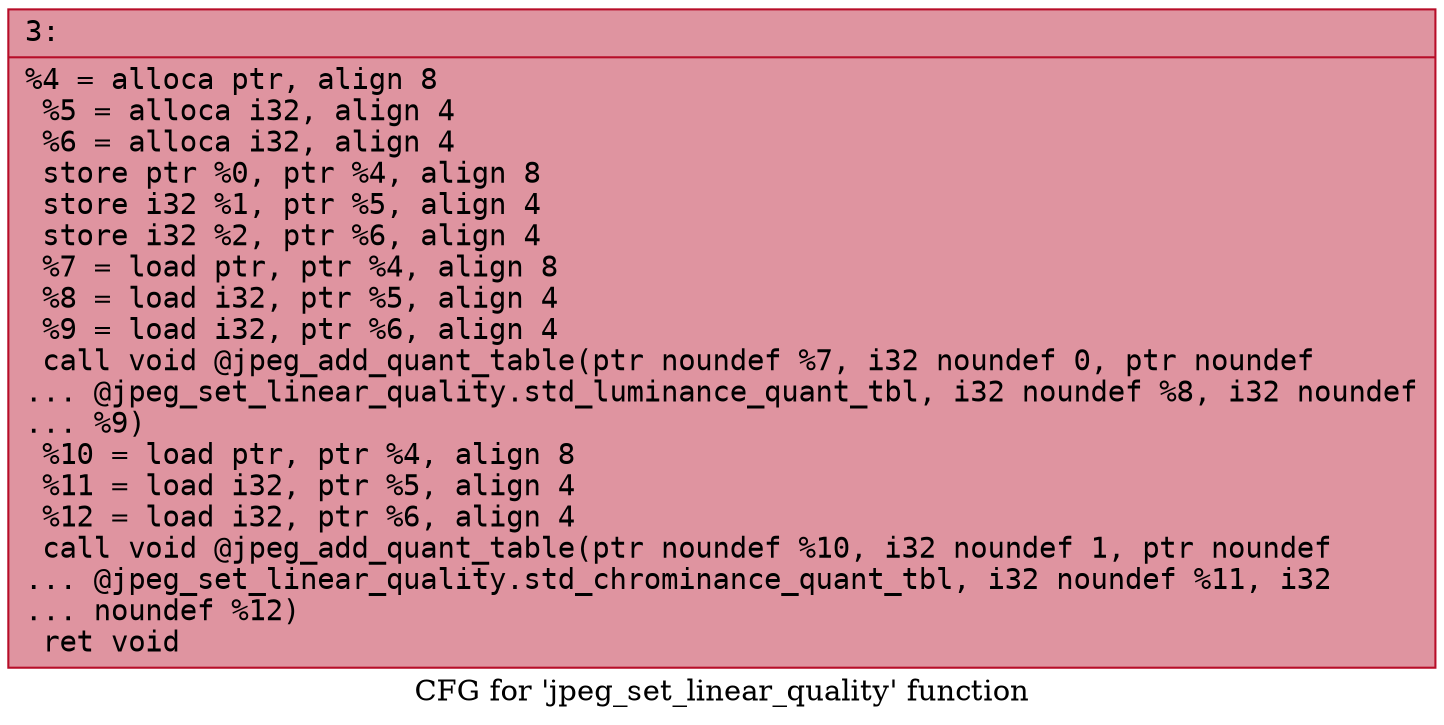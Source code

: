 digraph "CFG for 'jpeg_set_linear_quality' function" {
	label="CFG for 'jpeg_set_linear_quality' function";

	Node0x6000025ba3f0 [shape=record,color="#b70d28ff", style=filled, fillcolor="#b70d2870" fontname="Courier",label="{3:\l|  %4 = alloca ptr, align 8\l  %5 = alloca i32, align 4\l  %6 = alloca i32, align 4\l  store ptr %0, ptr %4, align 8\l  store i32 %1, ptr %5, align 4\l  store i32 %2, ptr %6, align 4\l  %7 = load ptr, ptr %4, align 8\l  %8 = load i32, ptr %5, align 4\l  %9 = load i32, ptr %6, align 4\l  call void @jpeg_add_quant_table(ptr noundef %7, i32 noundef 0, ptr noundef\l... @jpeg_set_linear_quality.std_luminance_quant_tbl, i32 noundef %8, i32 noundef\l... %9)\l  %10 = load ptr, ptr %4, align 8\l  %11 = load i32, ptr %5, align 4\l  %12 = load i32, ptr %6, align 4\l  call void @jpeg_add_quant_table(ptr noundef %10, i32 noundef 1, ptr noundef\l... @jpeg_set_linear_quality.std_chrominance_quant_tbl, i32 noundef %11, i32\l... noundef %12)\l  ret void\l}"];
}

